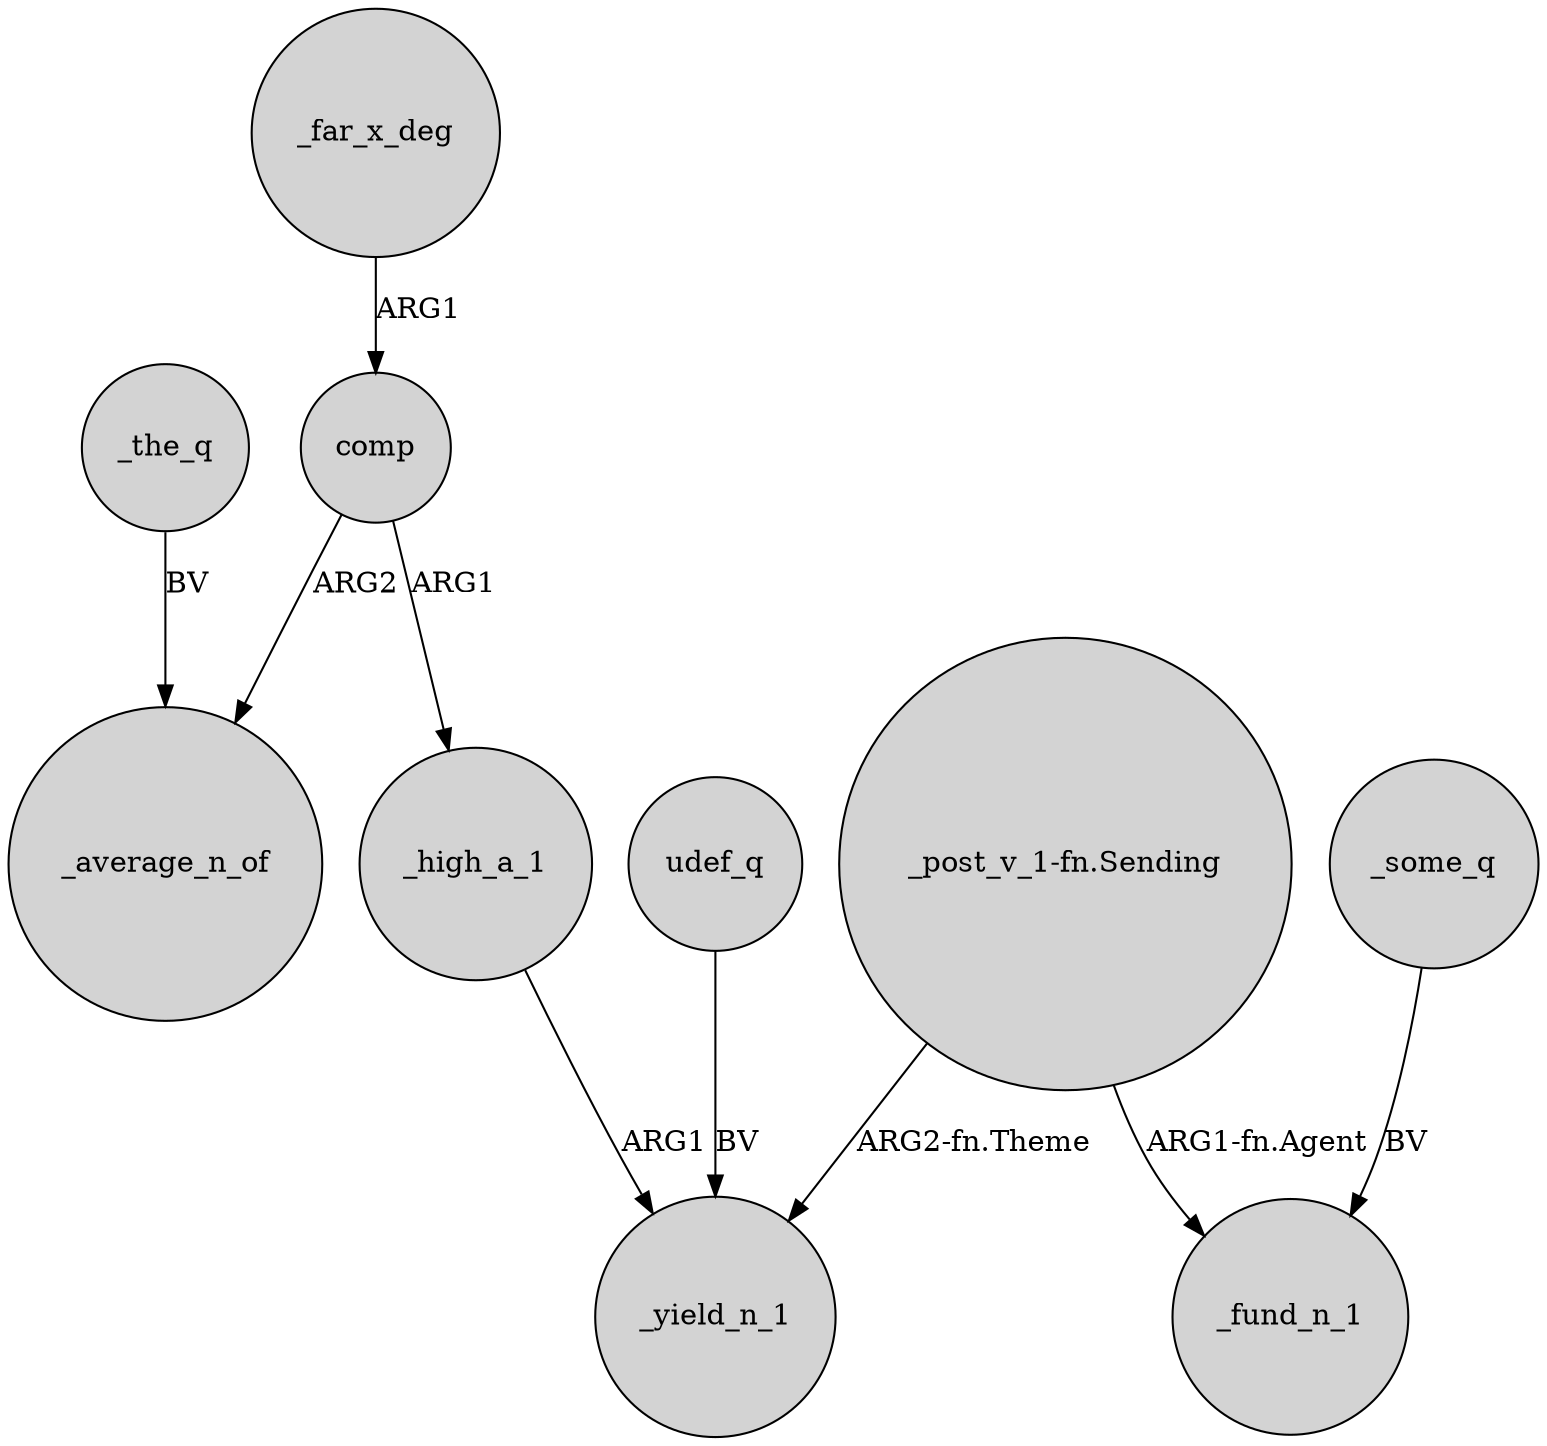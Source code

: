 digraph {
	node [shape=circle style=filled]
	_far_x_deg -> comp [label=ARG1]
	"_post_v_1-fn.Sending" -> _fund_n_1 [label="ARG1-fn.Agent"]
	"_post_v_1-fn.Sending" -> _yield_n_1 [label="ARG2-fn.Theme"]
	_some_q -> _fund_n_1 [label=BV]
	comp -> _high_a_1 [label=ARG1]
	comp -> _average_n_of [label=ARG2]
	_the_q -> _average_n_of [label=BV]
	udef_q -> _yield_n_1 [label=BV]
	_high_a_1 -> _yield_n_1 [label=ARG1]
}
